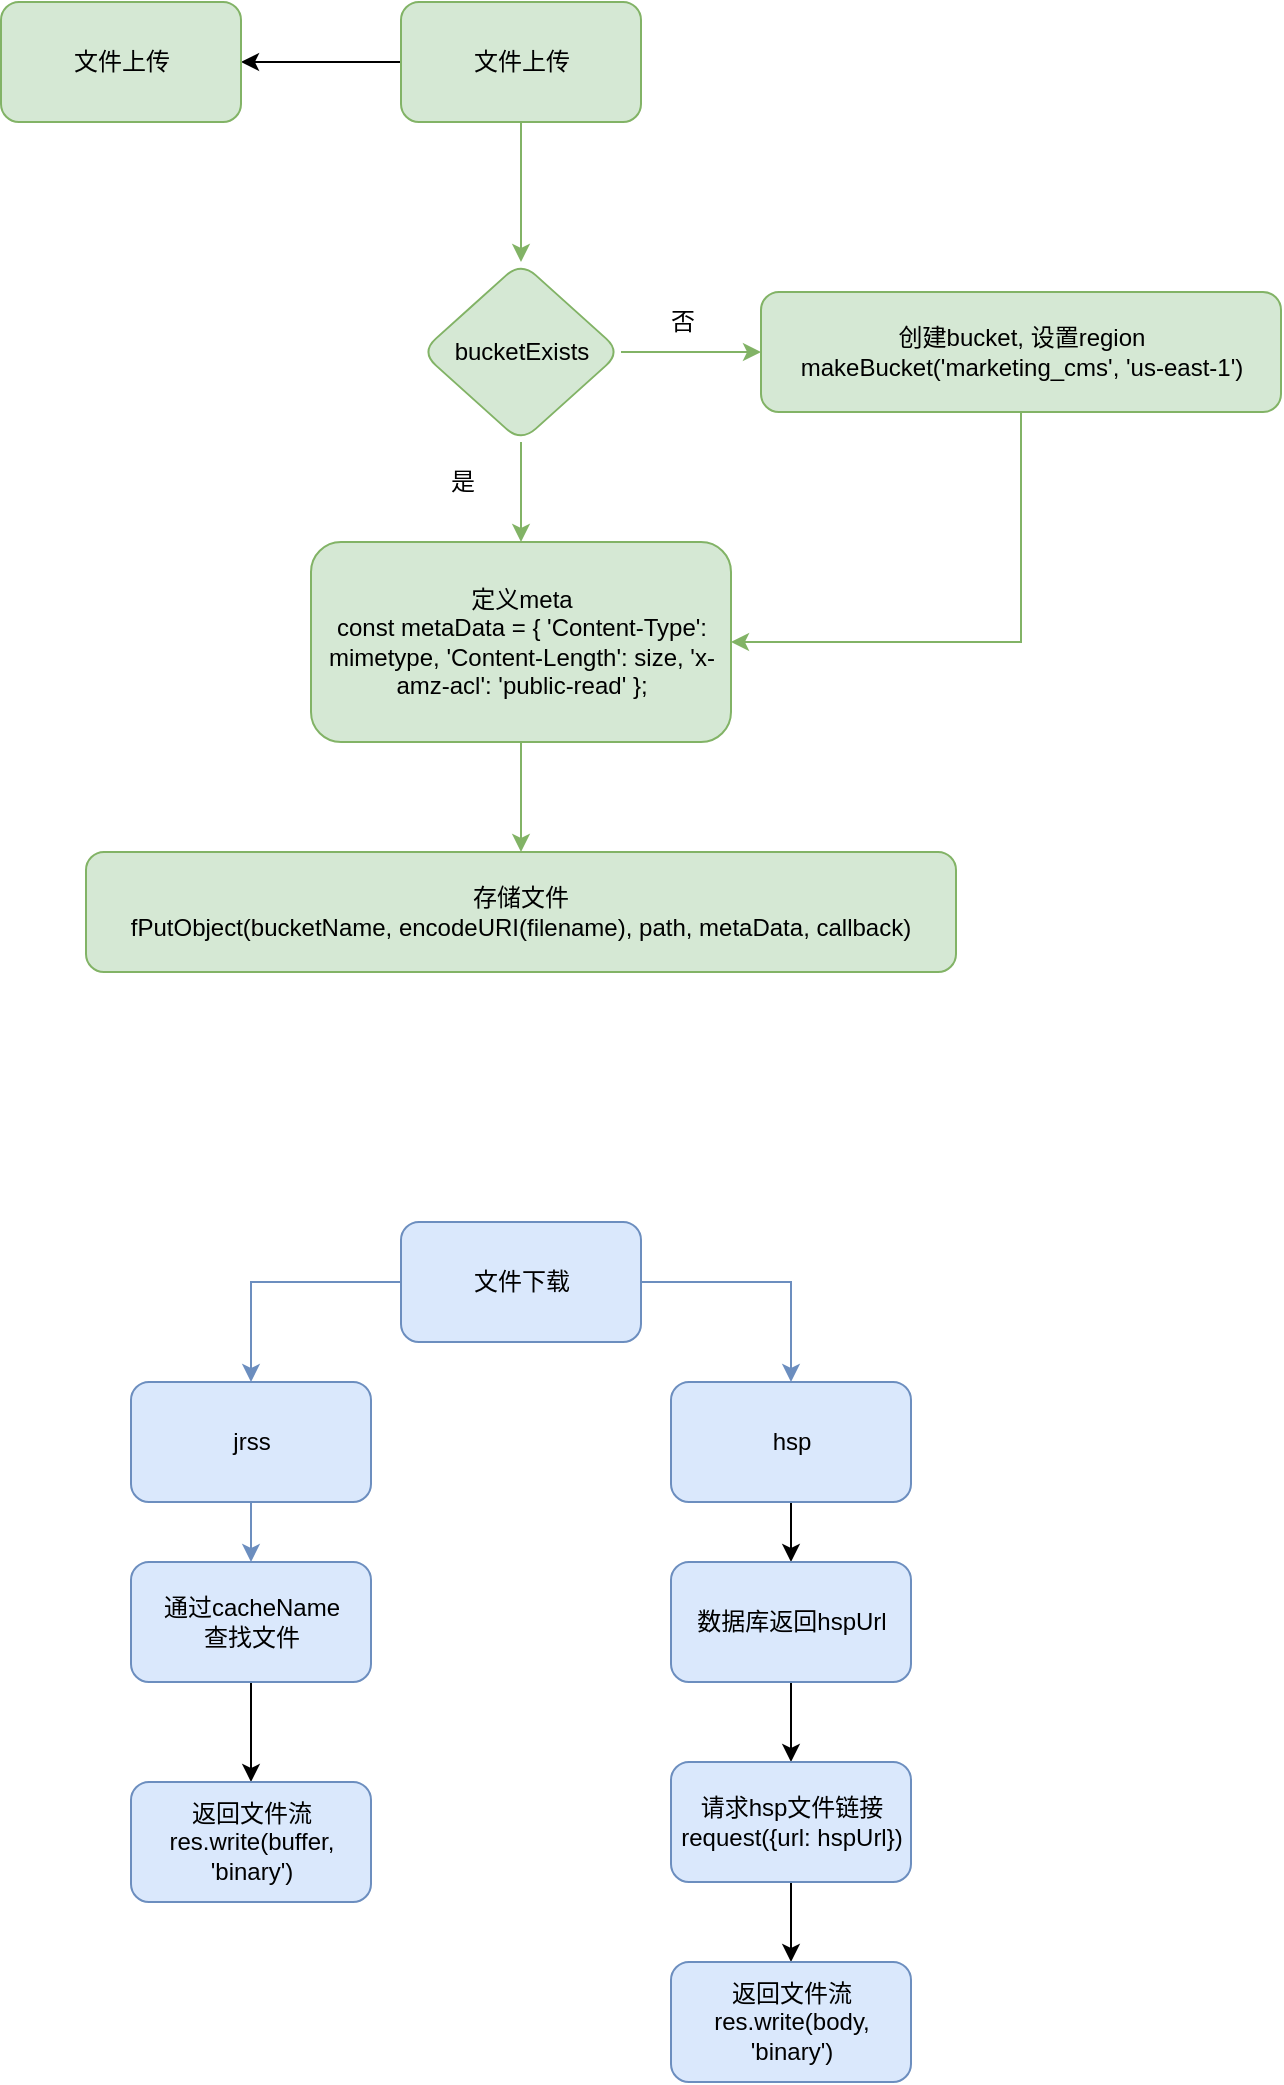 <mxfile version="20.4.0" type="github">
  <diagram id="-bRVjWf50syRQSRy9VFX" name="第 1 页">
    <mxGraphModel dx="1178" dy="712" grid="1" gridSize="10" guides="1" tooltips="1" connect="1" arrows="1" fold="1" page="1" pageScale="1" pageWidth="827" pageHeight="1169" math="0" shadow="0">
      <root>
        <mxCell id="0" />
        <mxCell id="1" parent="0" />
        <mxCell id="c2ixvgZk76cDXogd91zL-6" value="" style="edgeStyle=orthogonalEdgeStyle;rounded=0;orthogonalLoop=1;jettySize=auto;html=1;fillColor=#d5e8d4;strokeColor=#82b366;" edge="1" parent="1" source="c2ixvgZk76cDXogd91zL-2" target="c2ixvgZk76cDXogd91zL-5">
          <mxGeometry relative="1" as="geometry" />
        </mxCell>
        <mxCell id="c2ixvgZk76cDXogd91zL-34" value="" style="edgeStyle=orthogonalEdgeStyle;rounded=0;orthogonalLoop=1;jettySize=auto;html=1;" edge="1" parent="1" source="c2ixvgZk76cDXogd91zL-2" target="c2ixvgZk76cDXogd91zL-33">
          <mxGeometry relative="1" as="geometry" />
        </mxCell>
        <mxCell id="c2ixvgZk76cDXogd91zL-2" value="文件上传" style="rounded=1;whiteSpace=wrap;html=1;fillColor=#d5e8d4;strokeColor=#82b366;" vertex="1" parent="1">
          <mxGeometry x="297.5" y="10" width="120" height="60" as="geometry" />
        </mxCell>
        <mxCell id="c2ixvgZk76cDXogd91zL-8" value="" style="edgeStyle=orthogonalEdgeStyle;rounded=0;orthogonalLoop=1;jettySize=auto;html=1;fillColor=#d5e8d4;strokeColor=#82b366;" edge="1" parent="1" source="c2ixvgZk76cDXogd91zL-5" target="c2ixvgZk76cDXogd91zL-7">
          <mxGeometry relative="1" as="geometry" />
        </mxCell>
        <mxCell id="c2ixvgZk76cDXogd91zL-11" value="" style="edgeStyle=orthogonalEdgeStyle;rounded=0;orthogonalLoop=1;jettySize=auto;html=1;fillColor=#d5e8d4;strokeColor=#82b366;" edge="1" parent="1" source="c2ixvgZk76cDXogd91zL-5" target="c2ixvgZk76cDXogd91zL-10">
          <mxGeometry relative="1" as="geometry" />
        </mxCell>
        <mxCell id="c2ixvgZk76cDXogd91zL-5" value="bucketExists" style="rhombus;whiteSpace=wrap;html=1;rounded=1;fillColor=#d5e8d4;strokeColor=#82b366;" vertex="1" parent="1">
          <mxGeometry x="307.5" y="140" width="100" height="90" as="geometry" />
        </mxCell>
        <mxCell id="c2ixvgZk76cDXogd91zL-15" style="edgeStyle=orthogonalEdgeStyle;rounded=0;orthogonalLoop=1;jettySize=auto;html=1;exitX=0.5;exitY=1;exitDx=0;exitDy=0;entryX=1;entryY=0.5;entryDx=0;entryDy=0;fillColor=#d5e8d4;strokeColor=#82b366;" edge="1" parent="1" source="c2ixvgZk76cDXogd91zL-7" target="c2ixvgZk76cDXogd91zL-10">
          <mxGeometry relative="1" as="geometry" />
        </mxCell>
        <mxCell id="c2ixvgZk76cDXogd91zL-7" value="创建bucket, 设置region&lt;br&gt;makeBucket(&#39;marketing_cms&#39;, &#39;us-east-1&#39;)" style="whiteSpace=wrap;html=1;rounded=1;fillColor=#d5e8d4;strokeColor=#82b366;" vertex="1" parent="1">
          <mxGeometry x="477.5" y="155" width="260" height="60" as="geometry" />
        </mxCell>
        <mxCell id="c2ixvgZk76cDXogd91zL-9" value="否" style="text;html=1;align=center;verticalAlign=middle;resizable=0;points=[];autosize=1;" vertex="1" parent="1">
          <mxGeometry x="417.5" y="155" width="40" height="30" as="geometry" />
        </mxCell>
        <mxCell id="c2ixvgZk76cDXogd91zL-14" value="" style="edgeStyle=orthogonalEdgeStyle;rounded=0;orthogonalLoop=1;jettySize=auto;html=1;fillColor=#d5e8d4;strokeColor=#82b366;" edge="1" parent="1" source="c2ixvgZk76cDXogd91zL-10" target="c2ixvgZk76cDXogd91zL-13">
          <mxGeometry relative="1" as="geometry" />
        </mxCell>
        <mxCell id="c2ixvgZk76cDXogd91zL-10" value="定义meta&lt;br&gt;const metaData = { &#39;Content-Type&#39;: mimetype, &#39;Content-Length&#39;: size, &#39;x-amz-acl&#39;: &#39;public-read&#39; };" style="whiteSpace=wrap;html=1;rounded=1;fillColor=#d5e8d4;strokeColor=#82b366;" vertex="1" parent="1">
          <mxGeometry x="252.5" y="280" width="210" height="100" as="geometry" />
        </mxCell>
        <mxCell id="c2ixvgZk76cDXogd91zL-12" value="是" style="text;html=1;align=center;verticalAlign=middle;resizable=0;points=[];autosize=1;" vertex="1" parent="1">
          <mxGeometry x="307.5" y="235" width="40" height="30" as="geometry" />
        </mxCell>
        <mxCell id="c2ixvgZk76cDXogd91zL-13" value="存储文件&lt;br&gt;fPutObject(bucketName, encodeURI(filename), path, metaData, callback)" style="whiteSpace=wrap;html=1;rounded=1;fillColor=#d5e8d4;strokeColor=#82b366;" vertex="1" parent="1">
          <mxGeometry x="140" y="435" width="435" height="60" as="geometry" />
        </mxCell>
        <mxCell id="c2ixvgZk76cDXogd91zL-20" value="" style="edgeStyle=orthogonalEdgeStyle;rounded=0;orthogonalLoop=1;jettySize=auto;html=1;fillColor=#dae8fc;strokeColor=#6c8ebf;" edge="1" parent="1" source="c2ixvgZk76cDXogd91zL-16" target="c2ixvgZk76cDXogd91zL-19">
          <mxGeometry relative="1" as="geometry" />
        </mxCell>
        <mxCell id="c2ixvgZk76cDXogd91zL-22" value="" style="edgeStyle=orthogonalEdgeStyle;rounded=0;orthogonalLoop=1;jettySize=auto;html=1;fillColor=#dae8fc;strokeColor=#6c8ebf;" edge="1" parent="1" source="c2ixvgZk76cDXogd91zL-16" target="c2ixvgZk76cDXogd91zL-21">
          <mxGeometry relative="1" as="geometry" />
        </mxCell>
        <mxCell id="c2ixvgZk76cDXogd91zL-16" value="文件下载" style="rounded=1;whiteSpace=wrap;html=1;fillColor=#dae8fc;strokeColor=#6c8ebf;" vertex="1" parent="1">
          <mxGeometry x="297.5" y="620" width="120" height="60" as="geometry" />
        </mxCell>
        <mxCell id="c2ixvgZk76cDXogd91zL-24" value="" style="edgeStyle=orthogonalEdgeStyle;rounded=0;orthogonalLoop=1;jettySize=auto;html=1;fillColor=#dae8fc;strokeColor=#6c8ebf;" edge="1" parent="1" source="c2ixvgZk76cDXogd91zL-19" target="c2ixvgZk76cDXogd91zL-23">
          <mxGeometry relative="1" as="geometry" />
        </mxCell>
        <mxCell id="c2ixvgZk76cDXogd91zL-19" value="jrss" style="rounded=1;whiteSpace=wrap;html=1;fillColor=#dae8fc;strokeColor=#6c8ebf;" vertex="1" parent="1">
          <mxGeometry x="162.5" y="700" width="120" height="60" as="geometry" />
        </mxCell>
        <mxCell id="c2ixvgZk76cDXogd91zL-28" value="" style="edgeStyle=orthogonalEdgeStyle;rounded=0;orthogonalLoop=1;jettySize=auto;html=1;" edge="1" parent="1" source="c2ixvgZk76cDXogd91zL-21" target="c2ixvgZk76cDXogd91zL-27">
          <mxGeometry relative="1" as="geometry" />
        </mxCell>
        <mxCell id="c2ixvgZk76cDXogd91zL-21" value="hsp" style="rounded=1;whiteSpace=wrap;html=1;fillColor=#dae8fc;strokeColor=#6c8ebf;" vertex="1" parent="1">
          <mxGeometry x="432.5" y="700" width="120" height="60" as="geometry" />
        </mxCell>
        <mxCell id="c2ixvgZk76cDXogd91zL-26" value="" style="edgeStyle=orthogonalEdgeStyle;rounded=0;orthogonalLoop=1;jettySize=auto;html=1;" edge="1" parent="1" source="c2ixvgZk76cDXogd91zL-23" target="c2ixvgZk76cDXogd91zL-25">
          <mxGeometry relative="1" as="geometry" />
        </mxCell>
        <mxCell id="c2ixvgZk76cDXogd91zL-23" value="通过cacheName&lt;br&gt;查找文件" style="rounded=1;whiteSpace=wrap;html=1;fillColor=#dae8fc;strokeColor=#6c8ebf;" vertex="1" parent="1">
          <mxGeometry x="162.5" y="790" width="120" height="60" as="geometry" />
        </mxCell>
        <mxCell id="c2ixvgZk76cDXogd91zL-25" value="返回文件流&lt;br&gt;res.write(buffer, &#39;binary&#39;)" style="rounded=1;whiteSpace=wrap;html=1;fillColor=#dae8fc;strokeColor=#6c8ebf;" vertex="1" parent="1">
          <mxGeometry x="162.5" y="900" width="120" height="60" as="geometry" />
        </mxCell>
        <mxCell id="c2ixvgZk76cDXogd91zL-30" value="" style="edgeStyle=orthogonalEdgeStyle;rounded=0;orthogonalLoop=1;jettySize=auto;html=1;" edge="1" parent="1" source="c2ixvgZk76cDXogd91zL-27" target="c2ixvgZk76cDXogd91zL-29">
          <mxGeometry relative="1" as="geometry" />
        </mxCell>
        <mxCell id="c2ixvgZk76cDXogd91zL-27" value="数据库返回hspUrl" style="rounded=1;whiteSpace=wrap;html=1;fillColor=#dae8fc;strokeColor=#6c8ebf;" vertex="1" parent="1">
          <mxGeometry x="432.5" y="790" width="120" height="60" as="geometry" />
        </mxCell>
        <mxCell id="c2ixvgZk76cDXogd91zL-32" value="" style="edgeStyle=orthogonalEdgeStyle;rounded=0;orthogonalLoop=1;jettySize=auto;html=1;" edge="1" parent="1" source="c2ixvgZk76cDXogd91zL-29" target="c2ixvgZk76cDXogd91zL-31">
          <mxGeometry relative="1" as="geometry" />
        </mxCell>
        <mxCell id="c2ixvgZk76cDXogd91zL-29" value="请求hsp文件链接&lt;br&gt;request({url: hspUrl})" style="rounded=1;whiteSpace=wrap;html=1;fillColor=#dae8fc;strokeColor=#6c8ebf;" vertex="1" parent="1">
          <mxGeometry x="432.5" y="890" width="120" height="60" as="geometry" />
        </mxCell>
        <mxCell id="c2ixvgZk76cDXogd91zL-31" value="返回文件流&lt;br&gt;res.write(body, &#39;binary&#39;)" style="rounded=1;whiteSpace=wrap;html=1;fillColor=#dae8fc;strokeColor=#6c8ebf;" vertex="1" parent="1">
          <mxGeometry x="432.5" y="990" width="120" height="60" as="geometry" />
        </mxCell>
        <mxCell id="c2ixvgZk76cDXogd91zL-33" value="文件上传" style="rounded=1;whiteSpace=wrap;html=1;fillColor=#d5e8d4;strokeColor=#82b366;" vertex="1" parent="1">
          <mxGeometry x="97.5" y="10" width="120" height="60" as="geometry" />
        </mxCell>
      </root>
    </mxGraphModel>
  </diagram>
</mxfile>
